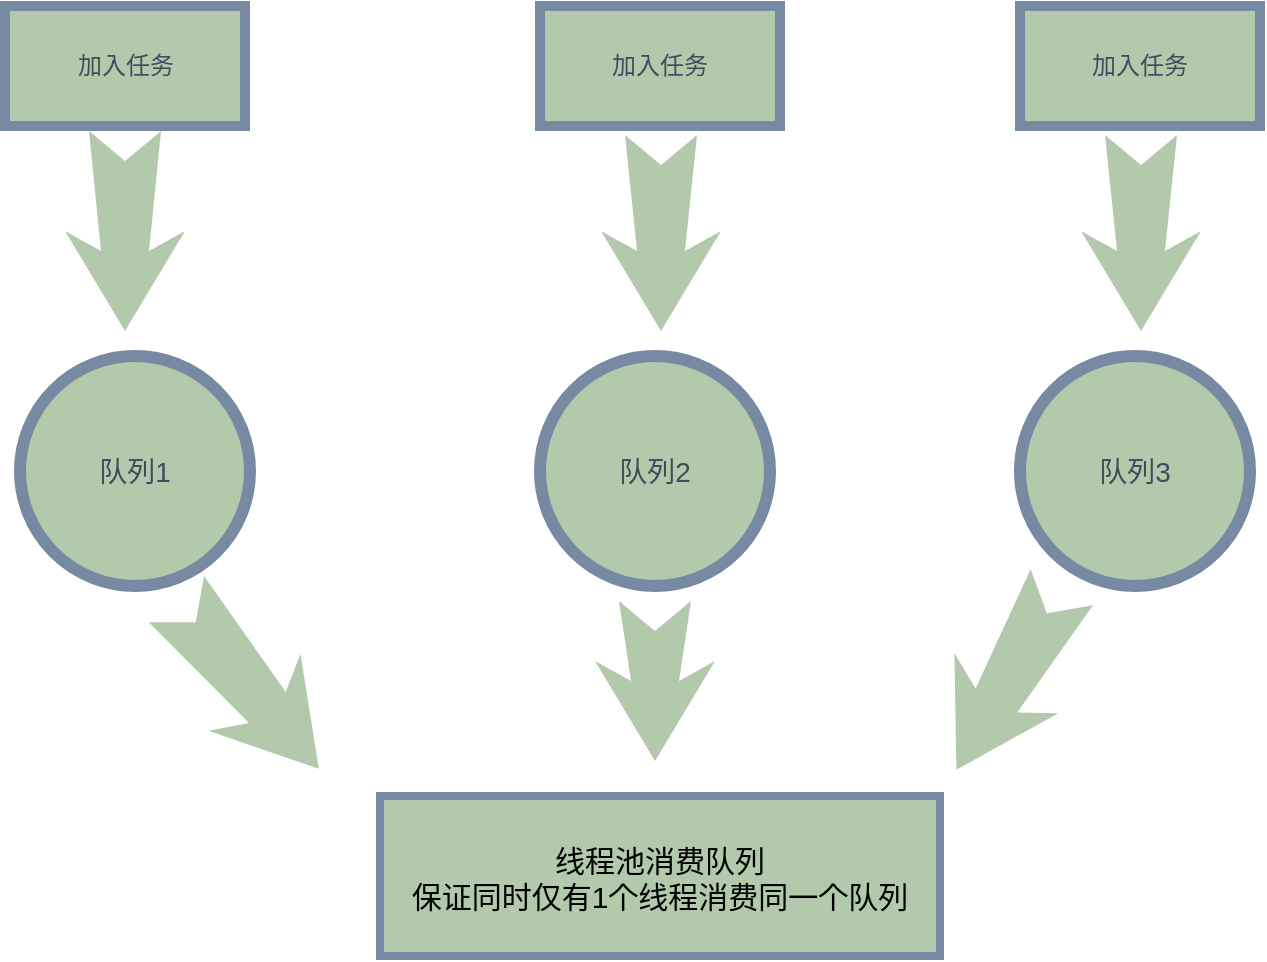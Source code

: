 <mxfile version="15.5.4" type="embed"><diagram name="图例" id="12e1b939-464a-85fe-373e-61e167be1490"><mxGraphModel dx="615" dy="414" grid="1" gridSize="10" guides="1" tooltips="1" connect="1" arrows="1" fold="1" page="1" pageScale="1.5" pageWidth="100" pageHeight="100" math="0" shadow="0"><root><mxCell id="0"/><mxCell id="1" parent="0"/><mxCell id="60da8b9f42644d3a-2" value="" style="whiteSpace=wrap;html=1;shadow=0;strokeWidth=4;fontSize=20;align=center;fillColor=#B2C9AB;strokeColor=#788AA3;fontColor=#46495D;" parent="1" vertex="1"><mxGeometry x="550" y="730" width="280" height="80" as="geometry"/></mxCell><mxCell id="60da8b9f42644d3a-9" value="" style="html=1;shadow=0;dashed=0;align=center;verticalAlign=middle;shape=mxgraph.arrows2.stylisedArrow;dy=0.6;dx=40;notch=15;feather=0.4;strokeWidth=1;fontSize=27;strokeColor=none;fillColor=#B2C9AB;rotation=50;fontColor=#46495D;" parent="1" vertex="1"><mxGeometry x="428.44" y="644" width="110.74" height="60" as="geometry"/></mxCell><mxCell id="60da8b9f42644d3a-19" value="&lt;font style=&quot;font-size: 15px&quot; color=&quot;#000000&quot;&gt;线程池消费队列&lt;br&gt;保证同时仅有1个线程消费同一个队列&lt;/font&gt;" style="text;html=1;strokeColor=none;fillColor=none;align=center;verticalAlign=middle;whiteSpace=wrap;shadow=0;fontSize=14;fontColor=#46495D;" parent="1" vertex="1"><mxGeometry x="550" y="750" width="280" height="41.5" as="geometry"/></mxCell><mxCell id="60da8b9f42644d3a-22" value="队列1" style="ellipse;whiteSpace=wrap;html=1;shadow=0;strokeWidth=6;fontSize=14;align=center;fillColor=#B2C9AB;strokeColor=#788AA3;fontColor=#46495D;" parent="1" vertex="1"><mxGeometry x="370" y="510" width="115" height="115" as="geometry"/></mxCell><mxCell id="60da8b9f42644d3a-23" value="" style="html=1;shadow=0;dashed=0;align=center;verticalAlign=middle;shape=mxgraph.arrows2.stylisedArrow;dy=0.6;dx=40;notch=15;feather=0.4;strokeWidth=1;fontSize=27;strokeColor=none;fillColor=#B2C9AB;rotation=90;fontColor=#46495D;" parent="1" vertex="1"><mxGeometry x="647.5" y="642.5" width="80" height="60" as="geometry"/></mxCell><mxCell id="60da8b9f42644d3a-30" value="" style="html=1;shadow=0;dashed=0;align=center;verticalAlign=middle;shape=mxgraph.arrows2.stylisedArrow;dy=0.6;dx=40;notch=15;feather=0.4;strokeWidth=1;fontSize=27;strokeColor=none;fillColor=#B2C9AB;rotation=-240;fontColor=#46495D;" parent="1" vertex="1"><mxGeometry x="811.83" y="641.24" width="105.46" height="60" as="geometry"/></mxCell><mxCell id="60da8b9f42644d3a-36" value="队列2" style="ellipse;whiteSpace=wrap;html=1;shadow=0;strokeWidth=6;fontSize=14;align=center;fillColor=#B2C9AB;strokeColor=#788AA3;fontColor=#46495D;" parent="1" vertex="1"><mxGeometry x="630" y="510" width="115" height="115" as="geometry"/></mxCell><mxCell id="60da8b9f42644d3a-38" value="队列3" style="ellipse;whiteSpace=wrap;html=1;shadow=0;strokeWidth=6;fontSize=14;align=center;fillColor=#B2C9AB;strokeColor=#788AA3;fontColor=#46495D;" parent="1" vertex="1"><mxGeometry x="870" y="510" width="115" height="115" as="geometry"/></mxCell><mxCell id="EloW1nagu2gTrrq8kJEQ-3" value="" style="html=1;shadow=0;dashed=0;align=center;verticalAlign=middle;shape=mxgraph.arrows2.stylisedArrow;dy=0.6;dx=40;notch=15;feather=0.4;strokeWidth=1;fontSize=27;strokeColor=none;fillColor=#B2C9AB;rotation=90;fontColor=#46495D;" parent="1" vertex="1"><mxGeometry x="641.5" y="418.5" width="98" height="60" as="geometry"/></mxCell><mxCell id="EloW1nagu2gTrrq8kJEQ-4" value="" style="html=1;shadow=0;dashed=0;align=center;verticalAlign=middle;shape=mxgraph.arrows2.stylisedArrow;dy=0.6;dx=40;notch=15;feather=0.4;strokeWidth=1;fontSize=27;strokeColor=none;fillColor=#B2C9AB;rotation=90;fontColor=#46495D;" parent="1" vertex="1"><mxGeometry x="881.5" y="418.5" width="98" height="60" as="geometry"/></mxCell><mxCell id="EloW1nagu2gTrrq8kJEQ-5" value="" style="html=1;shadow=0;dashed=0;align=center;verticalAlign=middle;shape=mxgraph.arrows2.stylisedArrow;dy=0.6;dx=40;notch=15;feather=0.4;strokeWidth=1;fontSize=27;strokeColor=none;fillColor=#B2C9AB;rotation=90;fontColor=#46495D;" parent="1" vertex="1"><mxGeometry x="372.5" y="417.5" width="100" height="60" as="geometry"/></mxCell><mxCell id="EloW1nagu2gTrrq8kJEQ-6" value="加入任务" style="whiteSpace=wrap;html=1;fillColor=#B2C9AB;strokeColor=#788AA3;fontColor=#46495D;strokeWidth=5;" parent="1" vertex="1"><mxGeometry x="362.5" y="335" width="120" height="60" as="geometry"/></mxCell><mxCell id="EloW1nagu2gTrrq8kJEQ-7" value="加入任务" style="whiteSpace=wrap;html=1;fillColor=#B2C9AB;strokeColor=#788AA3;fontColor=#46495D;strokeWidth=5;" parent="1" vertex="1"><mxGeometry x="630" y="335" width="120" height="60" as="geometry"/></mxCell><mxCell id="EloW1nagu2gTrrq8kJEQ-8" value="加入任务" style="whiteSpace=wrap;html=1;fillColor=#B2C9AB;strokeColor=#788AA3;fontColor=#46495D;strokeWidth=5;" parent="1" vertex="1"><mxGeometry x="870" y="335" width="120" height="60" as="geometry"/></mxCell></root></mxGraphModel></diagram></mxfile>